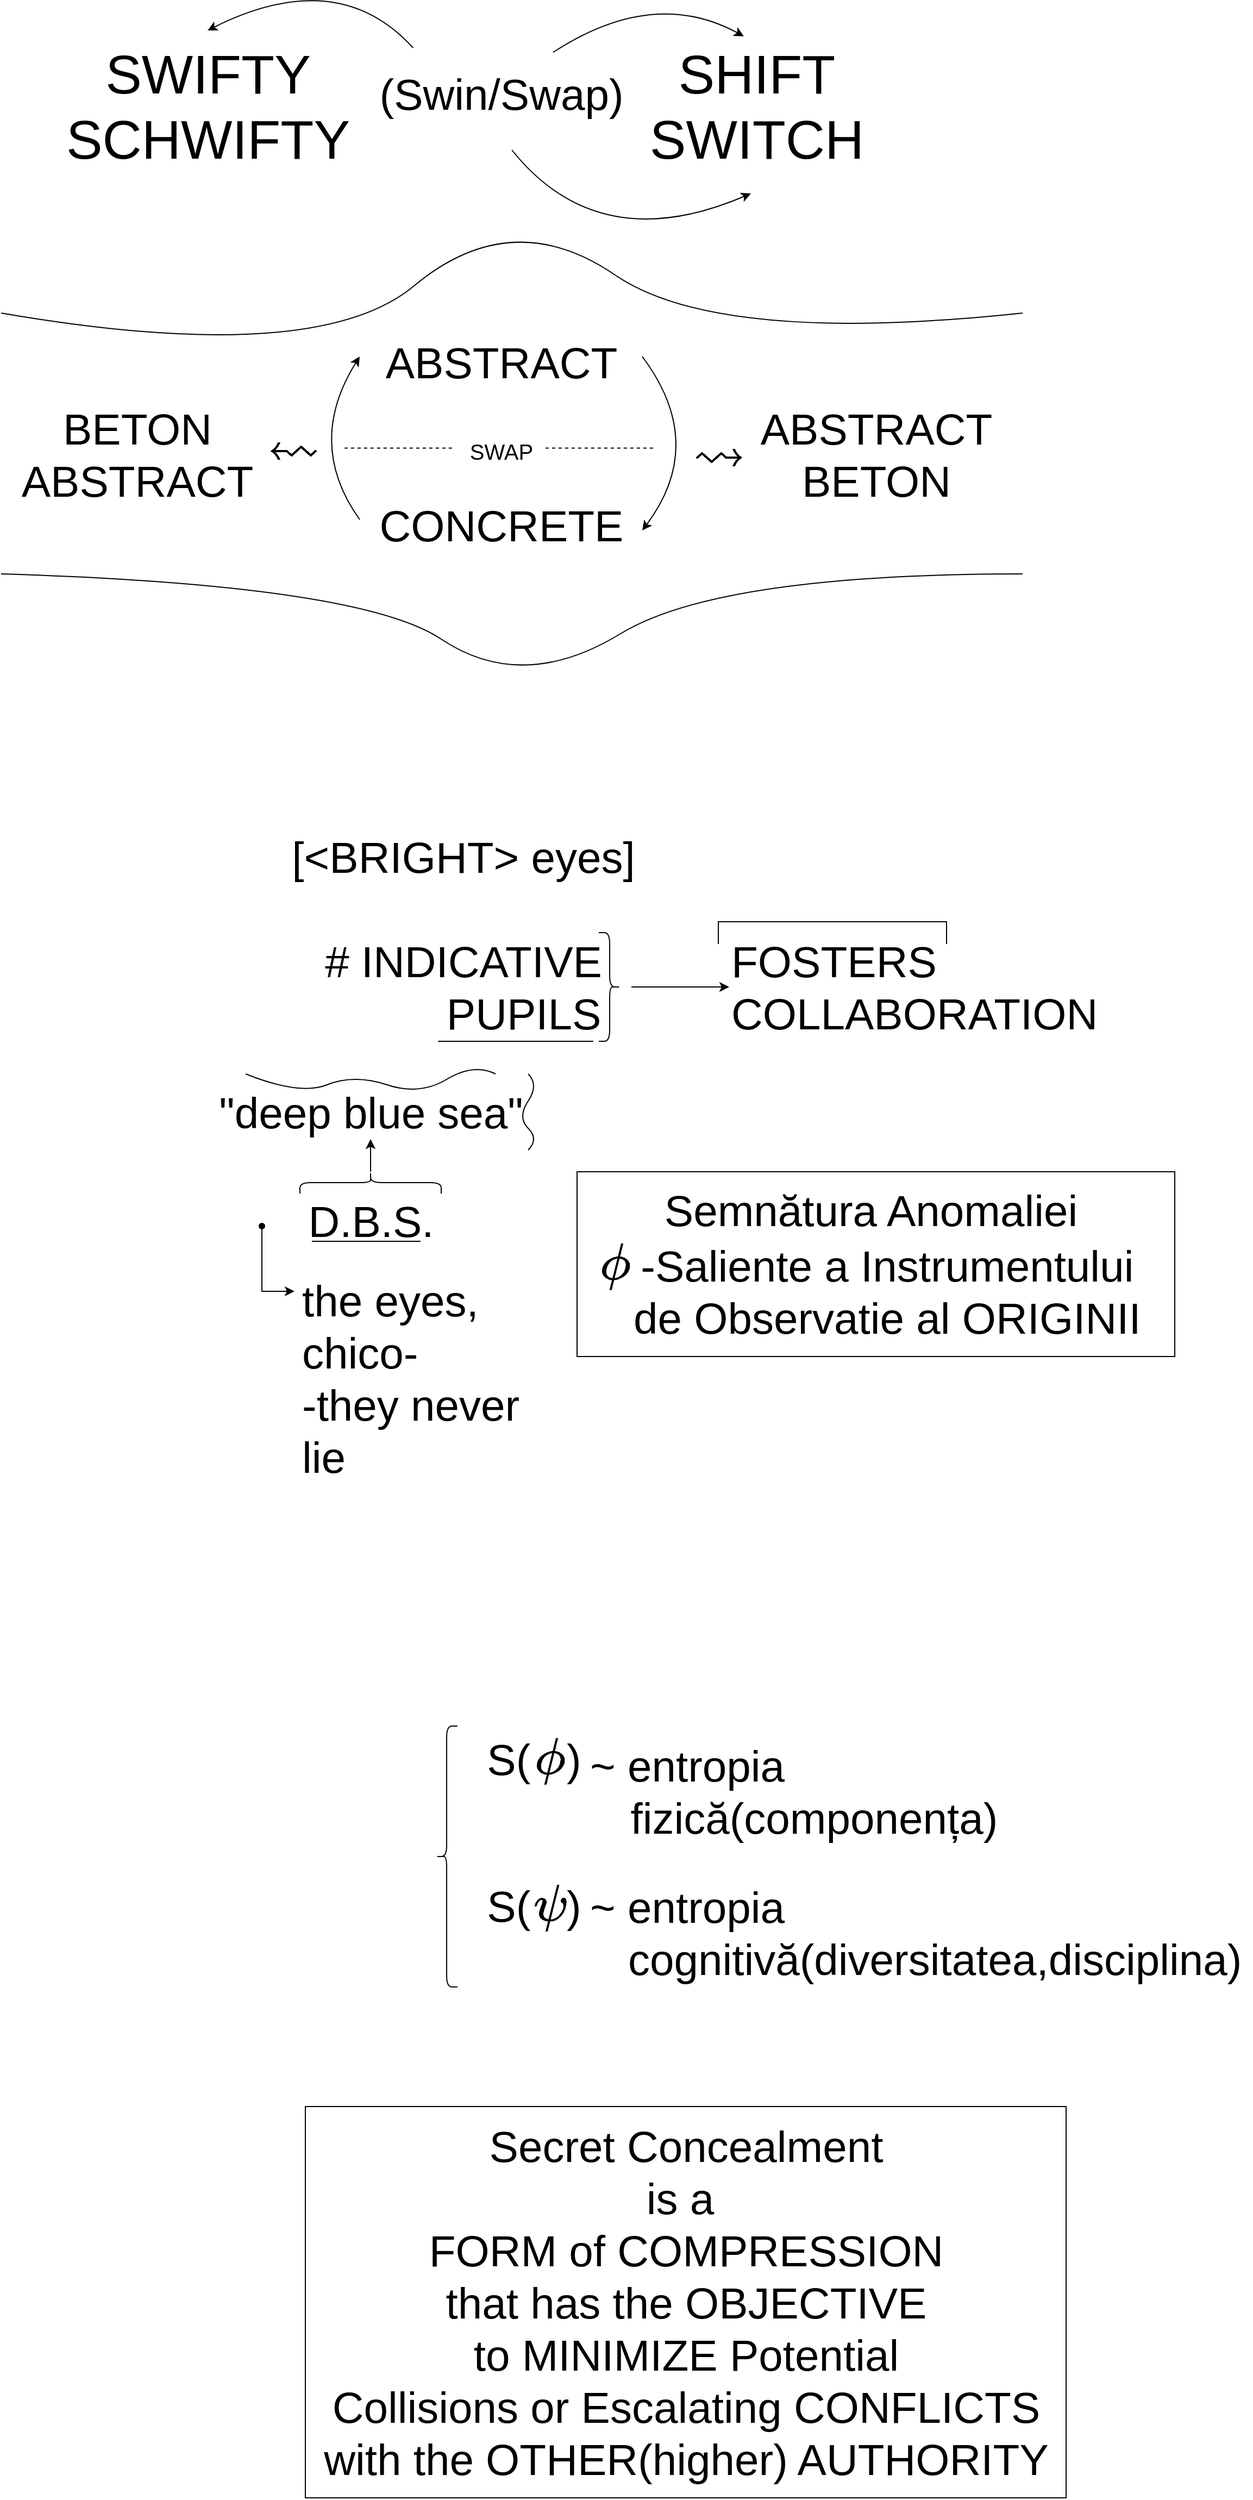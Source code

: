 <mxfile version="17.5.0" type="github">
  <diagram id="nNKpg810wuRcrx7tttgY" name="Page-1">
    <mxGraphModel dx="2008" dy="1345" grid="1" gridSize="10" guides="1" tooltips="1" connect="1" arrows="1" fold="1" page="1" pageScale="1" pageWidth="850" pageHeight="1100" math="1" shadow="0">
      <root>
        <mxCell id="0" />
        <mxCell id="1" parent="0" />
        <mxCell id="BLgnp5Zf-SFkzqDZSZ27-1" value="&lt;font style=&quot;font-size: 50px&quot;&gt;SWIFTY&lt;br&gt;SCHWIFTY&lt;br&gt;&lt;/font&gt;" style="text;html=1;align=center;verticalAlign=middle;resizable=0;points=[];autosize=1;strokeColor=none;fillColor=none;" parent="1" vertex="1">
          <mxGeometry x="-30" y="100" width="280" height="60" as="geometry" />
        </mxCell>
        <mxCell id="BLgnp5Zf-SFkzqDZSZ27-2" value="SHIFT&lt;br&gt;SWITCH" style="text;html=1;align=center;verticalAlign=middle;resizable=0;points=[];autosize=1;strokeColor=none;fillColor=none;fontSize=50;" parent="1" vertex="1">
          <mxGeometry x="510" y="65" width="210" height="130" as="geometry" />
        </mxCell>
        <mxCell id="BLgnp5Zf-SFkzqDZSZ27-3" value="&lt;font style=&quot;font-size: 40px&quot;&gt;(Swin/Swap)&lt;/font&gt;" style="text;html=1;align=center;verticalAlign=middle;resizable=0;points=[];autosize=1;strokeColor=none;fillColor=none;fontSize=50;" parent="1" vertex="1">
          <mxGeometry x="260" y="80" width="240" height="70" as="geometry" />
        </mxCell>
        <mxCell id="BLgnp5Zf-SFkzqDZSZ27-4" value="ABSTRACT" style="text;html=1;align=center;verticalAlign=middle;resizable=0;points=[];autosize=1;strokeColor=none;fillColor=none;fontSize=40;" parent="1" vertex="1">
          <mxGeometry x="265" y="340" width="230" height="50" as="geometry" />
        </mxCell>
        <mxCell id="BLgnp5Zf-SFkzqDZSZ27-5" value="CONCRETE" style="text;html=1;align=center;verticalAlign=middle;resizable=0;points=[];autosize=1;strokeColor=none;fillColor=none;fontSize=40;" parent="1" vertex="1">
          <mxGeometry x="260" y="490" width="240" height="50" as="geometry" />
        </mxCell>
        <mxCell id="BLgnp5Zf-SFkzqDZSZ27-7" value="BETON&lt;br&gt;ABSTRACT" style="text;html=1;align=center;verticalAlign=middle;resizable=0;points=[];autosize=1;strokeColor=none;fillColor=none;fontSize=40;" parent="1" vertex="1">
          <mxGeometry x="-70" y="400" width="230" height="100" as="geometry" />
        </mxCell>
        <mxCell id="BLgnp5Zf-SFkzqDZSZ27-8" value="ABSTRACT&lt;br&gt;BETON" style="text;html=1;align=center;verticalAlign=middle;resizable=0;points=[];autosize=1;strokeColor=none;fillColor=none;fontSize=40;" parent="1" vertex="1">
          <mxGeometry x="610" y="400" width="230" height="100" as="geometry" />
        </mxCell>
        <mxCell id="BLgnp5Zf-SFkzqDZSZ27-9" value="" style="endArrow=classic;html=1;fontSize=40;curved=1;" parent="1" edge="1">
          <mxGeometry width="50" height="50" relative="1" as="geometry">
            <mxPoint x="250" y="510" as="sourcePoint" />
            <mxPoint x="250" y="360" as="targetPoint" />
            <Array as="points">
              <mxPoint x="200" y="440" />
            </Array>
          </mxGeometry>
        </mxCell>
        <mxCell id="BLgnp5Zf-SFkzqDZSZ27-10" value="" style="endArrow=classic;html=1;fontSize=40;curved=1;" parent="1" edge="1">
          <mxGeometry width="50" height="50" relative="1" as="geometry">
            <mxPoint x="510" y="360" as="sourcePoint" />
            <mxPoint x="510" y="520" as="targetPoint" />
            <Array as="points">
              <mxPoint x="570" y="440" />
            </Array>
          </mxGeometry>
        </mxCell>
        <mxCell id="BLgnp5Zf-SFkzqDZSZ27-11" value="$$\leadsto$$" style="text;html=1;align=center;verticalAlign=middle;resizable=0;points=[];autosize=1;strokeColor=none;fillColor=none;fontSize=40;" parent="1" vertex="1">
          <mxGeometry x="460" y="425" width="240" height="50" as="geometry" />
        </mxCell>
        <mxCell id="BLgnp5Zf-SFkzqDZSZ27-14" value="$$\leadsto$$" style="text;html=1;align=center;verticalAlign=middle;resizable=0;points=[];autosize=1;strokeColor=none;fillColor=none;fontSize=40;rotation=-180;" parent="1" vertex="1">
          <mxGeometry x="70" y="425" width="240" height="50" as="geometry" />
        </mxCell>
        <mxCell id="BLgnp5Zf-SFkzqDZSZ27-16" value="" style="endArrow=classic;html=1;fontSize=40;curved=1;entryX=0.445;entryY=0.003;entryDx=0;entryDy=0;entryPerimeter=0;exitX=0.7;exitY=0.002;exitDx=0;exitDy=0;exitPerimeter=0;" parent="1" source="BLgnp5Zf-SFkzqDZSZ27-3" target="BLgnp5Zf-SFkzqDZSZ27-2" edge="1">
          <mxGeometry width="50" height="50" relative="1" as="geometry">
            <mxPoint x="430" y="50" as="sourcePoint" />
            <mxPoint x="430" y="220" as="targetPoint" />
            <Array as="points">
              <mxPoint x="520" y="20" />
            </Array>
          </mxGeometry>
        </mxCell>
        <mxCell id="BLgnp5Zf-SFkzqDZSZ27-17" value="" style="endArrow=classic;html=1;fontSize=40;curved=1;" parent="1" edge="1">
          <mxGeometry width="50" height="50" relative="1" as="geometry">
            <mxPoint x="390" y="170" as="sourcePoint" />
            <mxPoint x="610" y="210" as="targetPoint" />
            <Array as="points">
              <mxPoint x="470" y="270" />
            </Array>
          </mxGeometry>
        </mxCell>
        <mxCell id="BLgnp5Zf-SFkzqDZSZ27-18" value="" style="endArrow=classic;html=1;fontSize=40;curved=1;exitX=0.163;exitY=-0.057;exitDx=0;exitDy=0;exitPerimeter=0;" parent="1" source="BLgnp5Zf-SFkzqDZSZ27-3" edge="1">
          <mxGeometry width="50" height="50" relative="1" as="geometry">
            <mxPoint x="380" y="270" as="sourcePoint" />
            <mxPoint x="110" y="60" as="targetPoint" />
            <Array as="points">
              <mxPoint x="230" />
            </Array>
          </mxGeometry>
        </mxCell>
        <mxCell id="BLgnp5Zf-SFkzqDZSZ27-19" value="&lt;font style=&quot;font-size: 20px&quot;&gt;SWAP&lt;/font&gt;" style="text;html=1;align=center;verticalAlign=middle;resizable=0;points=[];autosize=1;strokeColor=none;fillColor=none;fontSize=40;" parent="1" vertex="1">
          <mxGeometry x="345" y="410" width="70" height="60" as="geometry" />
        </mxCell>
        <mxCell id="BLgnp5Zf-SFkzqDZSZ27-20" value="" style="endArrow=none;dashed=1;html=1;fontSize=20;curved=1;" parent="1" edge="1">
          <mxGeometry width="50" height="50" relative="1" as="geometry">
            <mxPoint x="236" y="444.29" as="sourcePoint" />
            <mxPoint x="336" y="444.29" as="targetPoint" />
          </mxGeometry>
        </mxCell>
        <mxCell id="BLgnp5Zf-SFkzqDZSZ27-21" value="" style="endArrow=none;dashed=1;html=1;fontSize=20;curved=1;" parent="1" edge="1">
          <mxGeometry width="50" height="50" relative="1" as="geometry">
            <mxPoint x="421" y="444.29" as="sourcePoint" />
            <mxPoint x="521" y="444.29" as="targetPoint" />
          </mxGeometry>
        </mxCell>
        <mxCell id="BLgnp5Zf-SFkzqDZSZ27-23" value="" style="endArrow=none;html=1;fontSize=20;curved=1;" parent="1" edge="1">
          <mxGeometry width="50" height="50" relative="1" as="geometry">
            <mxPoint x="-80" y="320" as="sourcePoint" />
            <mxPoint x="860" y="320" as="targetPoint" />
            <Array as="points">
              <mxPoint x="210" y="370" />
              <mxPoint x="390" y="220" />
              <mxPoint x="580" y="350" />
            </Array>
          </mxGeometry>
        </mxCell>
        <mxCell id="BLgnp5Zf-SFkzqDZSZ27-24" value="" style="endArrow=none;html=1;fontSize=20;curved=1;" parent="1" edge="1">
          <mxGeometry width="50" height="50" relative="1" as="geometry">
            <mxPoint x="-80" y="560" as="sourcePoint" />
            <mxPoint x="860" y="560" as="targetPoint" />
            <Array as="points">
              <mxPoint x="250" y="570" />
              <mxPoint x="400" y="670" />
              <mxPoint x="580" y="560" />
            </Array>
          </mxGeometry>
        </mxCell>
        <mxCell id="BLgnp5Zf-SFkzqDZSZ27-25" value="&lt;font style=&quot;font-size: 40px&quot;&gt;[&amp;lt;BRIGHT&amp;gt; eyes]&lt;/font&gt;" style="text;html=1;align=center;verticalAlign=middle;resizable=0;points=[];autosize=1;strokeColor=none;fillColor=none;fontSize=20;" parent="1" vertex="1">
          <mxGeometry x="180" y="800" width="330" height="40" as="geometry" />
        </mxCell>
        <mxCell id="BLgnp5Zf-SFkzqDZSZ27-26" value="# INDICATIVE&lt;br&gt;&amp;nbsp; &amp;nbsp; &amp;nbsp; &amp;nbsp; &amp;nbsp; PUPILS" style="text;html=1;align=center;verticalAlign=middle;resizable=0;points=[];autosize=1;strokeColor=none;fillColor=none;fontSize=40;" parent="1" vertex="1">
          <mxGeometry x="210" y="890" width="270" height="100" as="geometry" />
        </mxCell>
        <mxCell id="BLgnp5Zf-SFkzqDZSZ27-29" value="" style="shape=curlyBracket;whiteSpace=wrap;html=1;rounded=1;flipH=1;fontSize=40;" parent="1" vertex="1">
          <mxGeometry x="470" y="890" width="20" height="100" as="geometry" />
        </mxCell>
        <mxCell id="BLgnp5Zf-SFkzqDZSZ27-30" value="" style="endArrow=none;html=1;fontSize=40;curved=1;exitX=0.415;exitY=1;exitDx=0;exitDy=0;exitPerimeter=0;" parent="1" source="BLgnp5Zf-SFkzqDZSZ27-26" edge="1">
          <mxGeometry width="50" height="50" relative="1" as="geometry">
            <mxPoint x="415" y="1040" as="sourcePoint" />
            <mxPoint x="465" y="990" as="targetPoint" />
          </mxGeometry>
        </mxCell>
        <mxCell id="BLgnp5Zf-SFkzqDZSZ27-31" value="FOSTERS&lt;br&gt;COLLABORATION" style="text;html=1;align=left;verticalAlign=middle;resizable=0;points=[];autosize=1;strokeColor=none;fillColor=none;fontSize=40;" parent="1" vertex="1">
          <mxGeometry x="590" y="890" width="350" height="100" as="geometry" />
        </mxCell>
        <mxCell id="BLgnp5Zf-SFkzqDZSZ27-32" value="" style="endArrow=classic;html=1;fontSize=40;curved=1;entryX=0;entryY=0.5;entryDx=0;entryDy=0;entryPerimeter=0;" parent="1" target="BLgnp5Zf-SFkzqDZSZ27-31" edge="1">
          <mxGeometry width="50" height="50" relative="1" as="geometry">
            <mxPoint x="500" y="940" as="sourcePoint" />
            <mxPoint x="670" y="880" as="targetPoint" />
          </mxGeometry>
        </mxCell>
        <mxCell id="BLgnp5Zf-SFkzqDZSZ27-33" value="&quot;deep blue sea&quot;" style="text;html=1;align=center;verticalAlign=middle;resizable=0;points=[];autosize=1;strokeColor=none;fillColor=none;fontSize=40;" parent="1" vertex="1">
          <mxGeometry x="110" y="1030" width="300" height="50" as="geometry" />
        </mxCell>
        <mxCell id="BLgnp5Zf-SFkzqDZSZ27-34" value="D.B.S." style="text;html=1;align=center;verticalAlign=middle;resizable=0;points=[];autosize=1;strokeColor=none;fillColor=none;fontSize=40;" parent="1" vertex="1">
          <mxGeometry x="195" y="1130" width="130" height="50" as="geometry" />
        </mxCell>
        <mxCell id="BLgnp5Zf-SFkzqDZSZ27-35" value="" style="shape=curlyBracket;whiteSpace=wrap;html=1;rounded=1;fontSize=40;rotation=90;" parent="1" vertex="1">
          <mxGeometry x="250" y="1055" width="20" height="130" as="geometry" />
        </mxCell>
        <mxCell id="BLgnp5Zf-SFkzqDZSZ27-36" value="" style="endArrow=classic;html=1;fontSize=40;curved=1;" parent="1" edge="1">
          <mxGeometry width="50" height="50" relative="1" as="geometry">
            <mxPoint x="260" y="1110" as="sourcePoint" />
            <mxPoint x="260" y="1080" as="targetPoint" />
          </mxGeometry>
        </mxCell>
        <mxCell id="BLgnp5Zf-SFkzqDZSZ27-37" value="" style="endArrow=none;html=1;fontSize=40;curved=1;exitX=0.808;exitY=1;exitDx=0;exitDy=0;exitPerimeter=0;" parent="1" edge="1">
          <mxGeometry width="50" height="50" relative="1" as="geometry">
            <mxPoint x="306.04" y="1174" as="sourcePoint" />
            <mxPoint x="206" y="1174" as="targetPoint" />
          </mxGeometry>
        </mxCell>
        <mxCell id="BLgnp5Zf-SFkzqDZSZ27-38" value="the eyes,&lt;br&gt;chico-&lt;br&gt;-they never&amp;nbsp;&lt;br&gt;lie" style="text;html=1;align=left;verticalAlign=middle;resizable=0;points=[];autosize=1;strokeColor=none;fillColor=none;fontSize=40;" parent="1" vertex="1">
          <mxGeometry x="195" y="1200" width="230" height="200" as="geometry" />
        </mxCell>
        <mxCell id="BLgnp5Zf-SFkzqDZSZ27-39" value="" style="endArrow=classic;html=1;fontSize=40;rounded=0;" parent="1" edge="1">
          <mxGeometry width="50" height="50" relative="1" as="geometry">
            <mxPoint x="160" y="1160" as="sourcePoint" />
            <mxPoint x="190" y="1220" as="targetPoint" />
            <Array as="points">
              <mxPoint x="160" y="1220" />
            </Array>
          </mxGeometry>
        </mxCell>
        <mxCell id="BLgnp5Zf-SFkzqDZSZ27-41" value="" style="shape=waypoint;sketch=0;fillStyle=solid;size=6;pointerEvents=1;points=[];fillColor=none;resizable=0;rotatable=0;perimeter=centerPerimeter;snapToPoint=1;fontSize=40;" parent="1" vertex="1">
          <mxGeometry x="140" y="1140" width="40" height="40" as="geometry" />
        </mxCell>
        <mxCell id="BLgnp5Zf-SFkzqDZSZ27-42" value="" style="endArrow=none;html=1;fontSize=40;curved=1;" parent="1" edge="1">
          <mxGeometry width="50" height="50" relative="1" as="geometry">
            <mxPoint x="145" y="1020" as="sourcePoint" />
            <mxPoint x="375" y="1020" as="targetPoint" />
            <Array as="points">
              <mxPoint x="195" y="1040" />
              <mxPoint x="245" y="1020" />
              <mxPoint x="305" y="1040" />
              <mxPoint x="355" y="1010" />
            </Array>
          </mxGeometry>
        </mxCell>
        <mxCell id="BLgnp5Zf-SFkzqDZSZ27-43" value="" style="endArrow=none;html=1;fontSize=40;curved=1;" parent="1" edge="1">
          <mxGeometry width="50" height="50" relative="1" as="geometry">
            <mxPoint x="405" y="1090" as="sourcePoint" />
            <mxPoint x="405" y="1020" as="targetPoint" />
            <Array as="points">
              <mxPoint x="415" y="1080" />
              <mxPoint x="395" y="1060" />
              <mxPoint x="415" y="1030" />
            </Array>
          </mxGeometry>
        </mxCell>
        <mxCell id="BLgnp5Zf-SFkzqDZSZ27-44" value="" style="shape=partialRectangle;whiteSpace=wrap;html=1;bottom=1;right=1;left=1;top=0;fillColor=none;routingCenterX=-0.5;fontSize=40;rotation=-180;" parent="1" vertex="1">
          <mxGeometry x="580" y="880" width="210" height="20" as="geometry" />
        </mxCell>
        <mxCell id="BLgnp5Zf-SFkzqDZSZ27-45" value="Semnătura Anomaliei" style="text;html=1;align=center;verticalAlign=middle;resizable=0;points=[];autosize=1;strokeColor=none;fillColor=none;fontSize=40;" parent="1" vertex="1">
          <mxGeometry x="520" y="1120" width="400" height="50" as="geometry" />
        </mxCell>
        <mxCell id="BLgnp5Zf-SFkzqDZSZ27-46" value="$$\phi&amp;nbsp; $$" style="text;html=1;align=center;verticalAlign=middle;resizable=0;points=[];autosize=1;strokeColor=none;fillColor=none;fontSize=40;" parent="1" vertex="1">
          <mxGeometry x="390" y="1170" width="190" height="50" as="geometry" />
        </mxCell>
        <mxCell id="BLgnp5Zf-SFkzqDZSZ27-47" value="&lt;div style=&quot;text-align: center&quot;&gt;&lt;span&gt;-Saliente a Instrumentului&lt;/span&gt;&lt;/div&gt;de Observatie al ORIGINII" style="text;html=1;align=left;verticalAlign=middle;resizable=0;points=[];autosize=1;strokeColor=none;fillColor=none;fontSize=40;" parent="1" vertex="1">
          <mxGeometry x="500" y="1170" width="480" height="100" as="geometry" />
        </mxCell>
        <mxCell id="BLgnp5Zf-SFkzqDZSZ27-48" value="" style="rounded=0;whiteSpace=wrap;html=1;fontSize=40;fillColor=none;" parent="1" vertex="1">
          <mxGeometry x="450" y="1110" width="550" height="170" as="geometry" />
        </mxCell>
        <mxCell id="BLgnp5Zf-SFkzqDZSZ27-49" value="S(&amp;nbsp; &amp;nbsp;)" style="text;html=1;align=center;verticalAlign=middle;resizable=0;points=[];autosize=1;strokeColor=none;fillColor=none;fontSize=40;" parent="1" vertex="1">
          <mxGeometry x="360" y="1625" width="100" height="50" as="geometry" />
        </mxCell>
        <mxCell id="BLgnp5Zf-SFkzqDZSZ27-50" value="$$\phi$$" style="text;html=1;align=center;verticalAlign=middle;resizable=0;points=[];autosize=1;strokeColor=none;fillColor=none;fontSize=40;" parent="1" vertex="1">
          <mxGeometry x="340" y="1625" width="170" height="50" as="geometry" />
        </mxCell>
        <mxCell id="BLgnp5Zf-SFkzqDZSZ27-51" value="S(&amp;nbsp; &amp;nbsp;)" style="text;html=1;align=center;verticalAlign=middle;resizable=0;points=[];autosize=1;strokeColor=none;fillColor=none;fontSize=40;" parent="1" vertex="1">
          <mxGeometry x="360" y="1760" width="100" height="50" as="geometry" />
        </mxCell>
        <mxCell id="BLgnp5Zf-SFkzqDZSZ27-52" value="$$\psi$$" style="text;html=1;align=center;verticalAlign=middle;resizable=0;points=[];autosize=1;strokeColor=none;fillColor=none;fontSize=40;" parent="1" vertex="1">
          <mxGeometry x="340" y="1760" width="170" height="50" as="geometry" />
        </mxCell>
        <mxCell id="BLgnp5Zf-SFkzqDZSZ27-53" value="~ entropia&lt;br&gt;&amp;nbsp; &amp;nbsp; &amp;nbsp; &amp;nbsp; &amp;nbsp; &amp;nbsp; &amp;nbsp; &amp;nbsp; &amp;nbsp; &amp;nbsp; &amp;nbsp;fizică(componența)" style="text;html=1;align=center;verticalAlign=middle;resizable=0;points=[];autosize=1;strokeColor=none;fillColor=none;fontSize=40;" parent="1" vertex="1">
          <mxGeometry x="256" y="1630" width="590" height="100" as="geometry" />
        </mxCell>
        <mxCell id="BLgnp5Zf-SFkzqDZSZ27-54" value="~ entropia&lt;br&gt;&amp;nbsp; &amp;nbsp; &amp;nbsp; &amp;nbsp; &amp;nbsp; &amp;nbsp; &amp;nbsp; &amp;nbsp; &amp;nbsp; &amp;nbsp; &amp;nbsp; &amp;nbsp; &amp;nbsp; &amp;nbsp; &amp;nbsp; &amp;nbsp; &amp;nbsp; &amp;nbsp; &amp;nbsp; &amp;nbsp; &amp;nbsp;cognitivă(diversitatea,disciplina)" style="text;html=1;align=center;verticalAlign=middle;resizable=0;points=[];autosize=1;strokeColor=none;fillColor=none;fontSize=40;" parent="1" vertex="1">
          <mxGeometry x="31" y="1760" width="1040" height="100" as="geometry" />
        </mxCell>
        <mxCell id="BLgnp5Zf-SFkzqDZSZ27-55" value="" style="shape=curlyBracket;whiteSpace=wrap;html=1;rounded=1;fontSize=40;fillColor=none;" parent="1" vertex="1">
          <mxGeometry x="320" y="1620" width="20" height="240" as="geometry" />
        </mxCell>
        <mxCell id="BLgnp5Zf-SFkzqDZSZ27-57" value="Secret Concealment&lt;br&gt;is a&amp;nbsp;&lt;br&gt;FORM of COMPRESSION&lt;br&gt;that has the OBJECTIVE&lt;br&gt;to MINIMIZE Potential&lt;br&gt;Collisions or Escalating CONFLICTS&lt;br&gt;with the OTHER(higher) AUTHORITY" style="text;html=1;align=center;verticalAlign=middle;resizable=0;points=[];autosize=1;strokeColor=none;fillColor=none;fontSize=40;" parent="1" vertex="1">
          <mxGeometry x="210" y="1980" width="680" height="340" as="geometry" />
        </mxCell>
        <mxCell id="BLgnp5Zf-SFkzqDZSZ27-58" value="" style="rounded=0;whiteSpace=wrap;html=1;fontSize=40;fillColor=none;" parent="1" vertex="1">
          <mxGeometry x="200" y="1970" width="700" height="360" as="geometry" />
        </mxCell>
      </root>
    </mxGraphModel>
  </diagram>
</mxfile>
